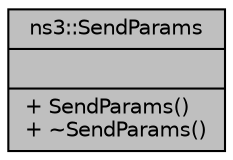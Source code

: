 digraph "ns3::SendParams"
{
  edge [fontname="Helvetica",fontsize="10",labelfontname="Helvetica",labelfontsize="10"];
  node [fontname="Helvetica",fontsize="10",shape=record];
  Node1 [label="{ns3::SendParams\n||+ SendParams()\l+ ~SendParams()\l}",height=0.2,width=0.4,color="black", fillcolor="grey75", style="filled", fontcolor="black"];
}
